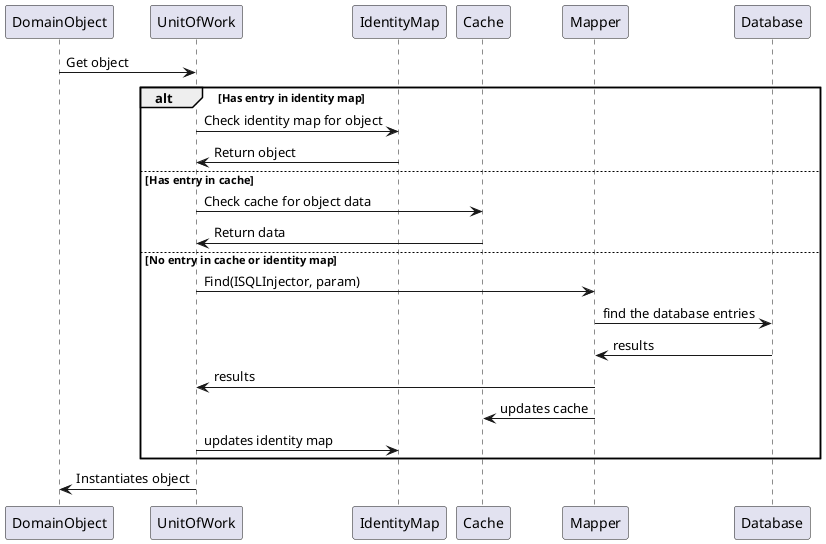 @startuml
DomainObject -> UnitOfWork : Get object
alt Has entry in identity map
    UnitOfWork -> IdentityMap : Check identity map for object
    IdentityMap -> UnitOfWork : Return object
else Has entry in cache
    UnitOfWork -> Cache : Check cache for object data
    Cache -> UnitOfWork : Return data
else No entry in cache or identity map
    UnitOfWork -> Mapper : Find(ISQLInjector, param)
    Mapper -> Database : find the database entries
    Database -> Mapper : results
    Mapper -> UnitOfWork : results
    Mapper -> Cache : updates cache
    UnitOfWork -> IdentityMap : updates identity map
end
UnitOfWork -> DomainObject : Instantiates object
@enduml